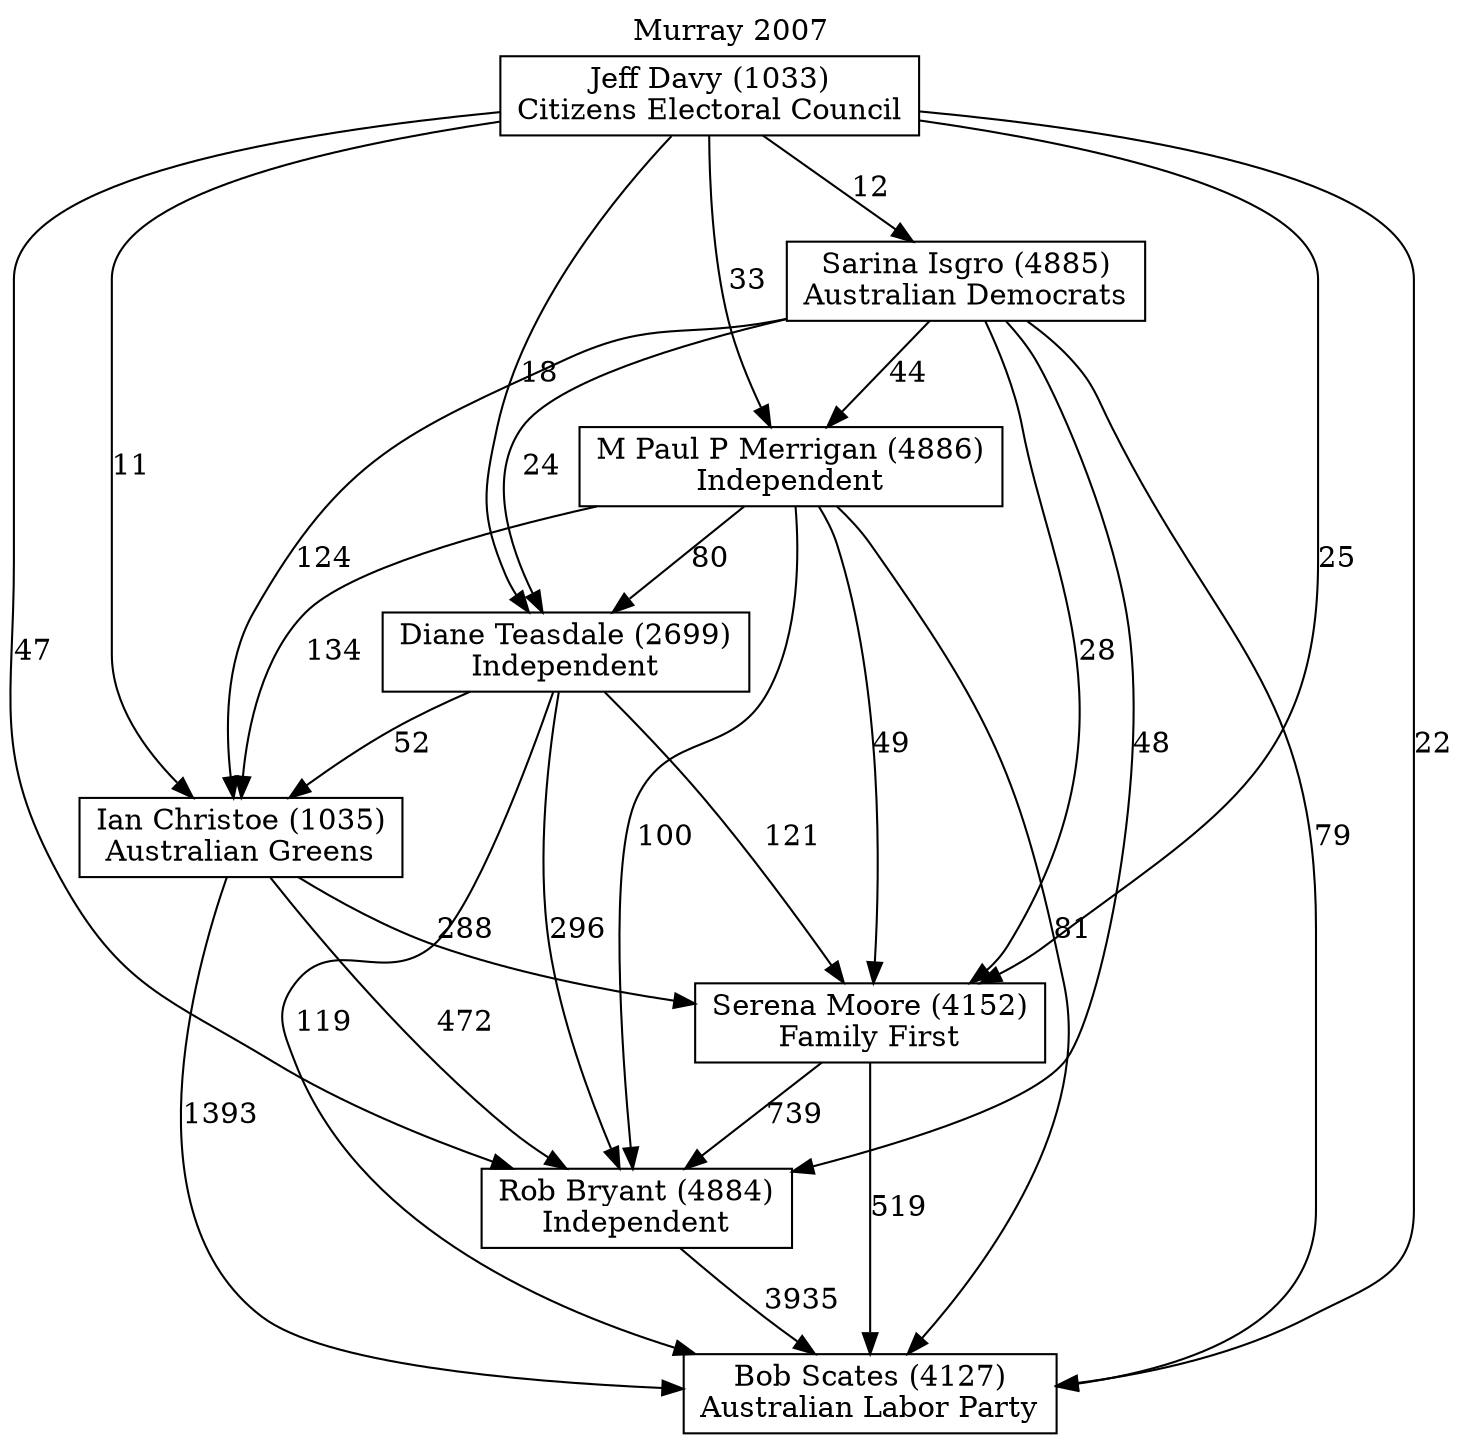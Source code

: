 // House preference flow
digraph "Bob Scates (4127)_Murray_2007" {
	graph [label="Murray 2007" labelloc=t mclimit=10]
	node [shape=box]
	"Bob Scates (4127)" [label="Bob Scates (4127)
Australian Labor Party"]
	"Rob Bryant (4884)" [label="Rob Bryant (4884)
Independent"]
	"Serena Moore (4152)" [label="Serena Moore (4152)
Family First"]
	"Ian Christoe (1035)" [label="Ian Christoe (1035)
Australian Greens"]
	"Diane Teasdale (2699)" [label="Diane Teasdale (2699)
Independent"]
	"M Paul P Merrigan (4886)" [label="M Paul P Merrigan (4886)
Independent"]
	"Sarina Isgro (4885)" [label="Sarina Isgro (4885)
Australian Democrats"]
	"Jeff Davy (1033)" [label="Jeff Davy (1033)
Citizens Electoral Council"]
	"Rob Bryant (4884)" -> "Bob Scates (4127)" [label=3935]
	"Serena Moore (4152)" -> "Rob Bryant (4884)" [label=739]
	"Ian Christoe (1035)" -> "Serena Moore (4152)" [label=288]
	"Diane Teasdale (2699)" -> "Ian Christoe (1035)" [label=52]
	"M Paul P Merrigan (4886)" -> "Diane Teasdale (2699)" [label=80]
	"Sarina Isgro (4885)" -> "M Paul P Merrigan (4886)" [label=44]
	"Jeff Davy (1033)" -> "Sarina Isgro (4885)" [label=12]
	"Serena Moore (4152)" -> "Bob Scates (4127)" [label=519]
	"Ian Christoe (1035)" -> "Bob Scates (4127)" [label=1393]
	"Diane Teasdale (2699)" -> "Bob Scates (4127)" [label=119]
	"M Paul P Merrigan (4886)" -> "Bob Scates (4127)" [label=81]
	"Sarina Isgro (4885)" -> "Bob Scates (4127)" [label=79]
	"Jeff Davy (1033)" -> "Bob Scates (4127)" [label=22]
	"Jeff Davy (1033)" -> "M Paul P Merrigan (4886)" [label=33]
	"Sarina Isgro (4885)" -> "Diane Teasdale (2699)" [label=24]
	"Jeff Davy (1033)" -> "Diane Teasdale (2699)" [label=18]
	"M Paul P Merrigan (4886)" -> "Ian Christoe (1035)" [label=134]
	"Sarina Isgro (4885)" -> "Ian Christoe (1035)" [label=124]
	"Jeff Davy (1033)" -> "Ian Christoe (1035)" [label=11]
	"Diane Teasdale (2699)" -> "Serena Moore (4152)" [label=121]
	"M Paul P Merrigan (4886)" -> "Serena Moore (4152)" [label=49]
	"Sarina Isgro (4885)" -> "Serena Moore (4152)" [label=28]
	"Jeff Davy (1033)" -> "Serena Moore (4152)" [label=25]
	"Ian Christoe (1035)" -> "Rob Bryant (4884)" [label=472]
	"Diane Teasdale (2699)" -> "Rob Bryant (4884)" [label=296]
	"M Paul P Merrigan (4886)" -> "Rob Bryant (4884)" [label=100]
	"Sarina Isgro (4885)" -> "Rob Bryant (4884)" [label=48]
	"Jeff Davy (1033)" -> "Rob Bryant (4884)" [label=47]
}

